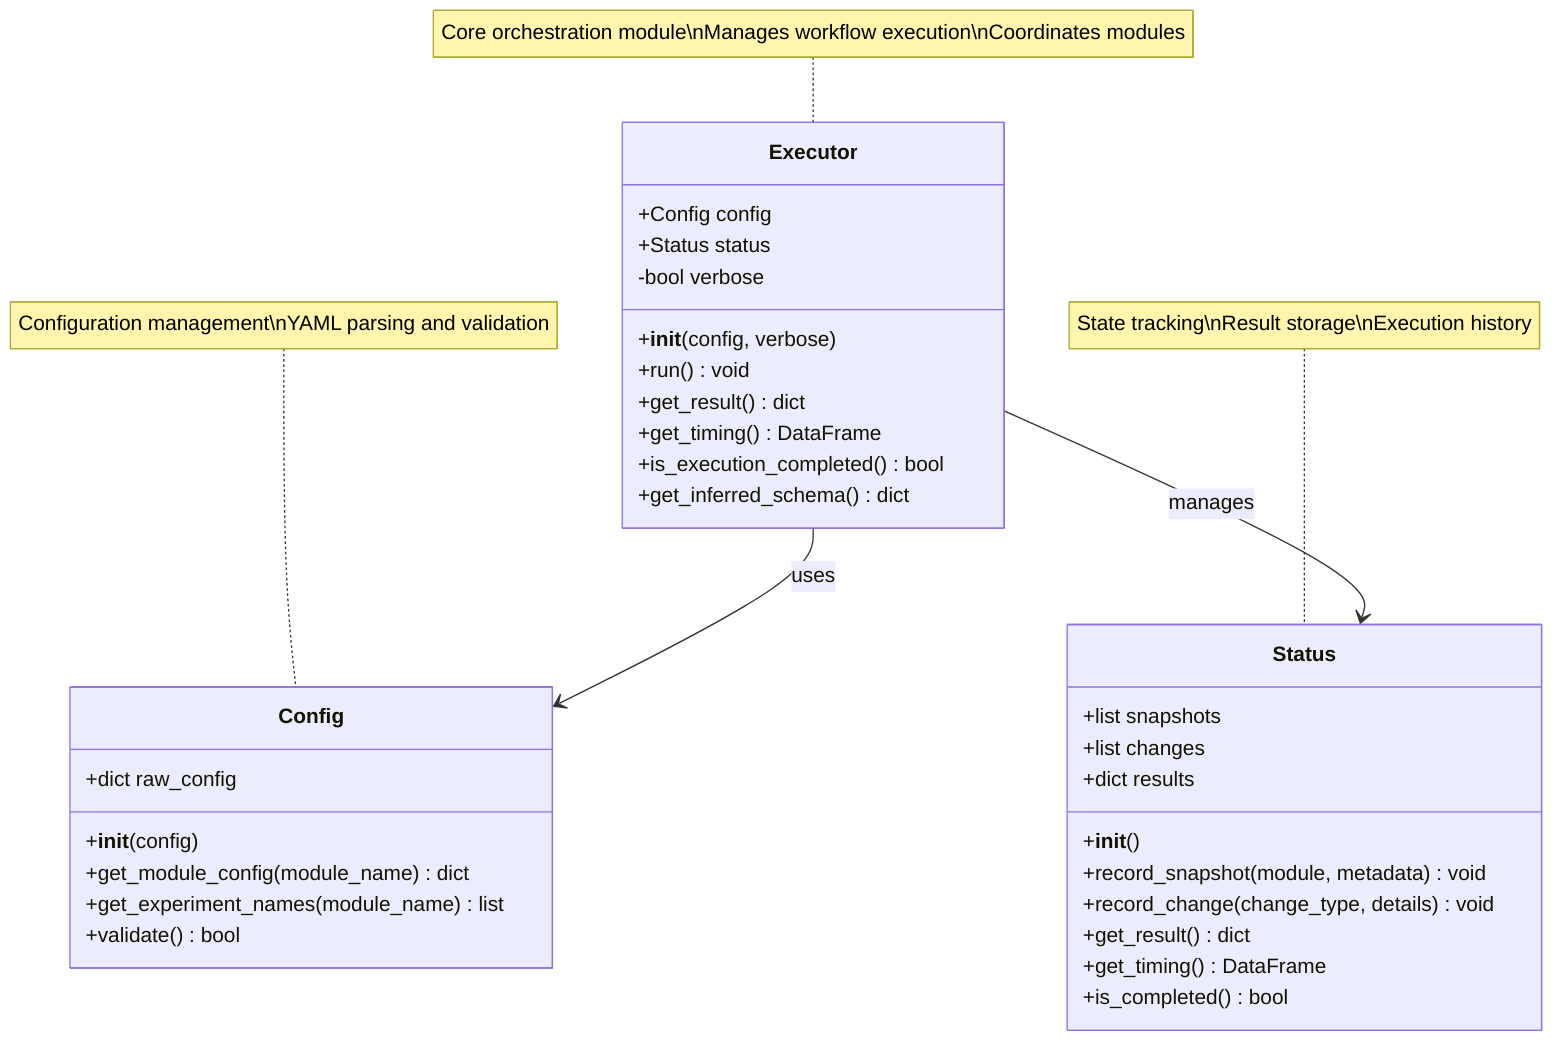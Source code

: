 classDiagram
    class Executor {
        +Config config
        +Status status
        -bool verbose
        +__init__(config, verbose)
        +run() void
        +get_result() dict
        +get_timing() DataFrame
        +is_execution_completed() bool
        +get_inferred_schema() dict
    }

    class Config {
        +dict raw_config
        +__init__(config)
        +get_module_config(module_name) dict
        +get_experiment_names(module_name) list
        +validate() bool
    }

    class Status {
        +list snapshots
        +list changes
        +dict results
        +__init__()
        +record_snapshot(module, metadata) void
        +record_change(change_type, details) void
        +get_result() dict
        +get_timing() DataFrame
        +is_completed() bool
    }

    Executor --> Config : uses
    Executor --> Status : manages
    
    note for Executor "Core orchestration module\nManages workflow execution\nCoordinates modules"
    note for Config "Configuration management\nYAML parsing and validation"
    note for Status "State tracking\nResult storage\nExecution history"